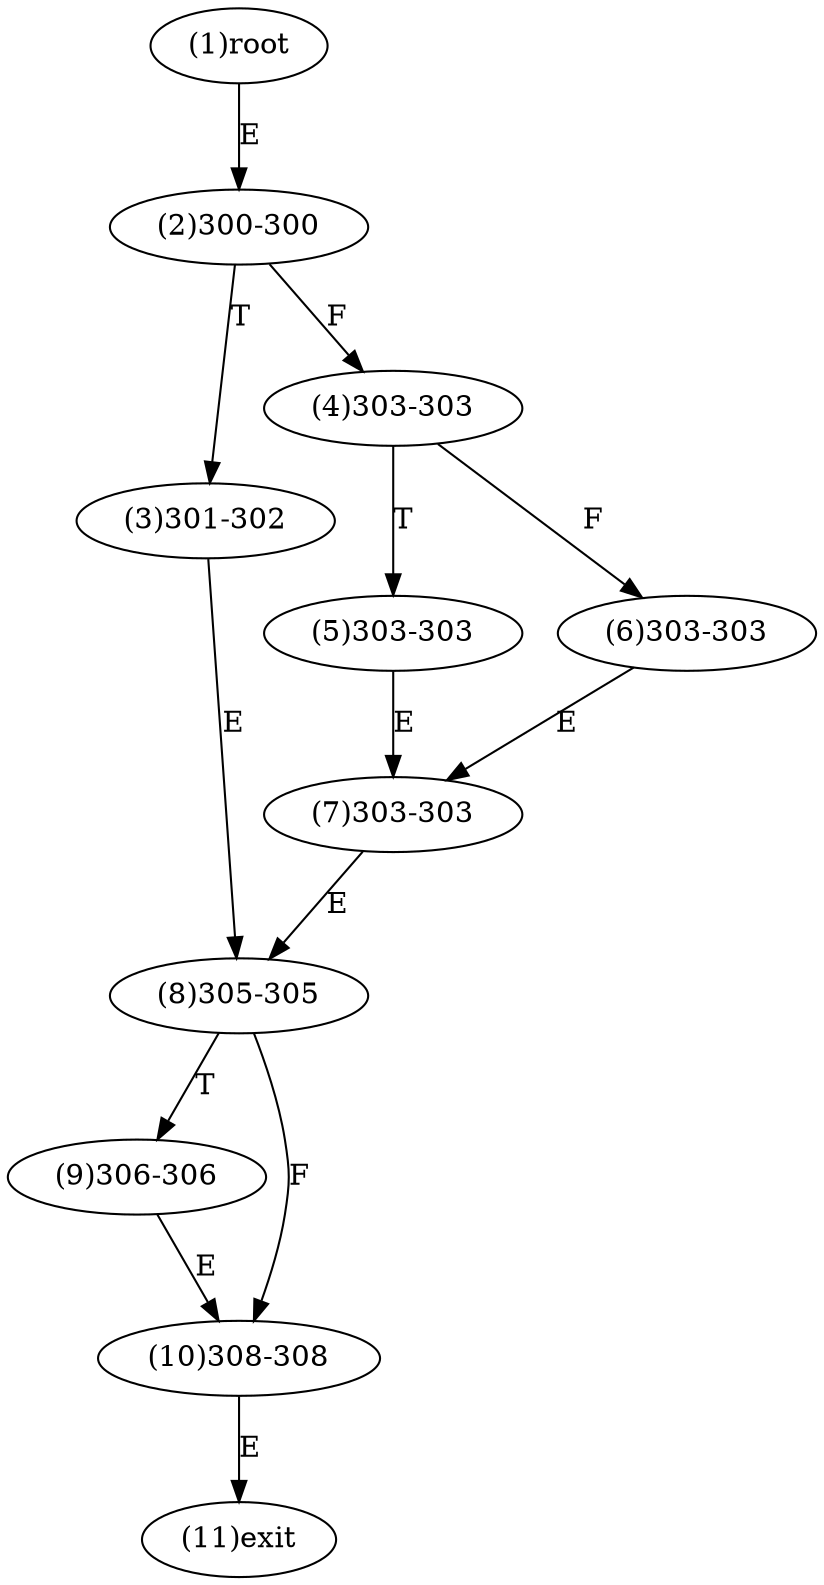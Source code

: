 digraph "" { 
1[ label="(1)root"];
2[ label="(2)300-300"];
3[ label="(3)301-302"];
4[ label="(4)303-303"];
5[ label="(5)303-303"];
6[ label="(6)303-303"];
7[ label="(7)303-303"];
8[ label="(8)305-305"];
9[ label="(9)306-306"];
10[ label="(10)308-308"];
11[ label="(11)exit"];
1->2[ label="E"];
2->4[ label="F"];
2->3[ label="T"];
3->8[ label="E"];
4->6[ label="F"];
4->5[ label="T"];
5->7[ label="E"];
6->7[ label="E"];
7->8[ label="E"];
8->10[ label="F"];
8->9[ label="T"];
9->10[ label="E"];
10->11[ label="E"];
}